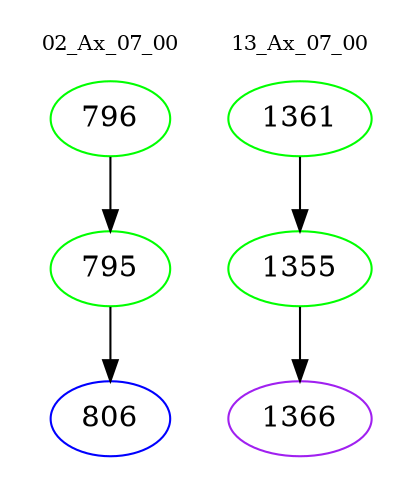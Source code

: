 digraph{
subgraph cluster_0 {
color = white
label = "02_Ax_07_00";
fontsize=10;
T0_796 [label="796", color="green"]
T0_796 -> T0_795 [color="black"]
T0_795 [label="795", color="green"]
T0_795 -> T0_806 [color="black"]
T0_806 [label="806", color="blue"]
}
subgraph cluster_1 {
color = white
label = "13_Ax_07_00";
fontsize=10;
T1_1361 [label="1361", color="green"]
T1_1361 -> T1_1355 [color="black"]
T1_1355 [label="1355", color="green"]
T1_1355 -> T1_1366 [color="black"]
T1_1366 [label="1366", color="purple"]
}
}
